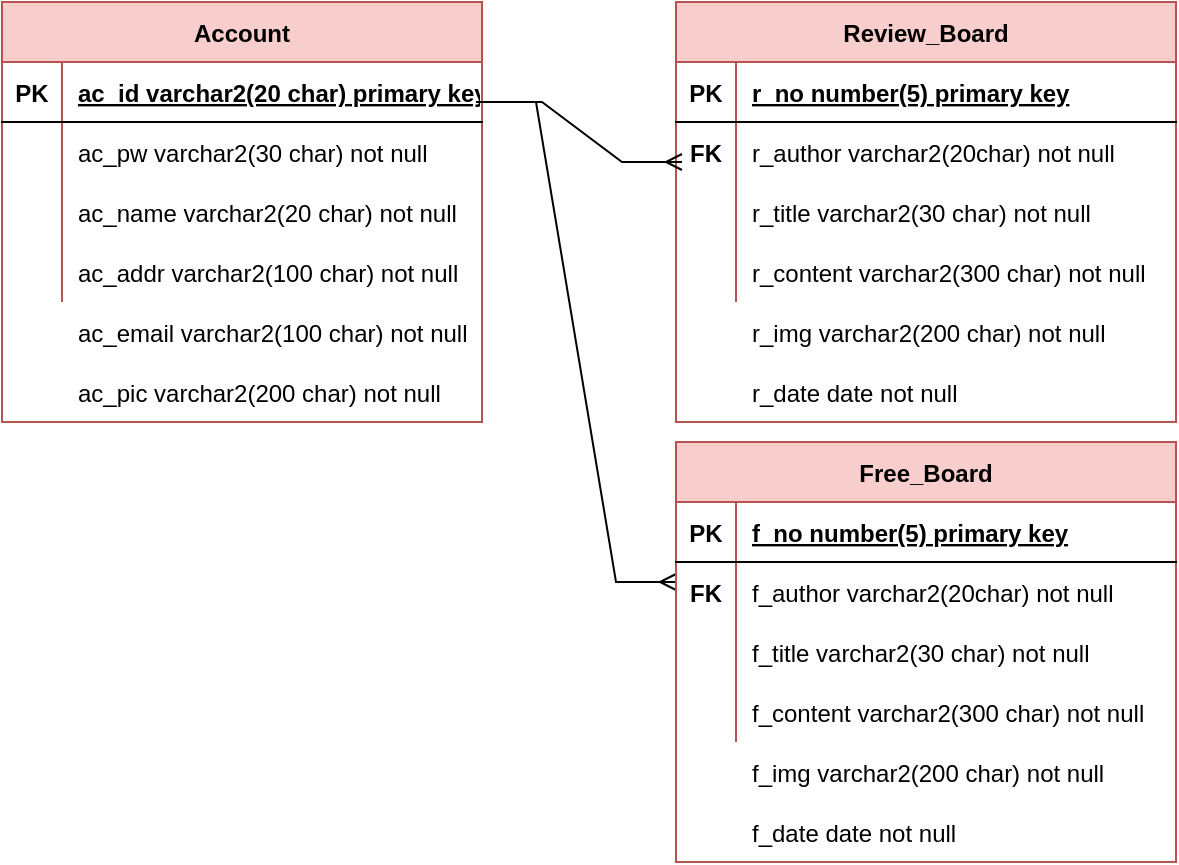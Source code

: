 <mxfile version="20.7.4" type="device"><diagram id="vhLI6cnd5oFSZQUcII5j" name="페이지-1"><mxGraphModel dx="1877" dy="491" grid="1" gridSize="10" guides="1" tooltips="1" connect="1" arrows="1" fold="1" page="1" pageScale="1" pageWidth="827" pageHeight="1169" math="0" shadow="0"><root><mxCell id="0"/><mxCell id="1" parent="0"/><mxCell id="Y5ddmIMWWDbUkezi9Xbe-16" value="Account" style="shape=table;startSize=30;container=1;collapsible=1;childLayout=tableLayout;fixedRows=1;rowLines=0;fontStyle=1;align=center;resizeLast=1;fillColor=#f8cecc;strokeColor=#b85450;" parent="1" vertex="1"><mxGeometry x="-827" width="240" height="210" as="geometry"/></mxCell><mxCell id="Y5ddmIMWWDbUkezi9Xbe-17" value="" style="shape=tableRow;horizontal=0;startSize=0;swimlaneHead=0;swimlaneBody=0;fillColor=none;collapsible=0;dropTarget=0;points=[[0,0.5],[1,0.5]];portConstraint=eastwest;top=0;left=0;right=0;bottom=1;" parent="Y5ddmIMWWDbUkezi9Xbe-16" vertex="1"><mxGeometry y="30" width="240" height="30" as="geometry"/></mxCell><mxCell id="Y5ddmIMWWDbUkezi9Xbe-18" value="PK" style="shape=partialRectangle;connectable=0;fillColor=none;top=0;left=0;bottom=0;right=0;fontStyle=1;overflow=hidden;" parent="Y5ddmIMWWDbUkezi9Xbe-17" vertex="1"><mxGeometry width="30" height="30" as="geometry"><mxRectangle width="30" height="30" as="alternateBounds"/></mxGeometry></mxCell><mxCell id="Y5ddmIMWWDbUkezi9Xbe-19" value="ac_id varchar2(20 char) primary key" style="shape=partialRectangle;connectable=0;fillColor=none;top=0;left=0;bottom=0;right=0;align=left;spacingLeft=6;fontStyle=5;overflow=hidden;" parent="Y5ddmIMWWDbUkezi9Xbe-17" vertex="1"><mxGeometry x="30" width="210" height="30" as="geometry"><mxRectangle width="210" height="30" as="alternateBounds"/></mxGeometry></mxCell><mxCell id="Y5ddmIMWWDbUkezi9Xbe-20" value="" style="shape=tableRow;horizontal=0;startSize=0;swimlaneHead=0;swimlaneBody=0;fillColor=none;collapsible=0;dropTarget=0;points=[[0,0.5],[1,0.5]];portConstraint=eastwest;top=0;left=0;right=0;bottom=0;" parent="Y5ddmIMWWDbUkezi9Xbe-16" vertex="1"><mxGeometry y="60" width="240" height="30" as="geometry"/></mxCell><mxCell id="Y5ddmIMWWDbUkezi9Xbe-21" value="" style="shape=partialRectangle;connectable=0;fillColor=none;top=0;left=0;bottom=0;right=0;editable=1;overflow=hidden;" parent="Y5ddmIMWWDbUkezi9Xbe-20" vertex="1"><mxGeometry width="30" height="30" as="geometry"><mxRectangle width="30" height="30" as="alternateBounds"/></mxGeometry></mxCell><mxCell id="Y5ddmIMWWDbUkezi9Xbe-22" value="ac_pw varchar2(30 char) not null" style="shape=partialRectangle;connectable=0;fillColor=none;top=0;left=0;bottom=0;right=0;align=left;spacingLeft=6;overflow=hidden;" parent="Y5ddmIMWWDbUkezi9Xbe-20" vertex="1"><mxGeometry x="30" width="210" height="30" as="geometry"><mxRectangle width="210" height="30" as="alternateBounds"/></mxGeometry></mxCell><mxCell id="Y5ddmIMWWDbUkezi9Xbe-23" value="" style="shape=tableRow;horizontal=0;startSize=0;swimlaneHead=0;swimlaneBody=0;fillColor=none;collapsible=0;dropTarget=0;points=[[0,0.5],[1,0.5]];portConstraint=eastwest;top=0;left=0;right=0;bottom=0;" parent="Y5ddmIMWWDbUkezi9Xbe-16" vertex="1"><mxGeometry y="90" width="240" height="30" as="geometry"/></mxCell><mxCell id="Y5ddmIMWWDbUkezi9Xbe-24" value="" style="shape=partialRectangle;connectable=0;fillColor=none;top=0;left=0;bottom=0;right=0;editable=1;overflow=hidden;" parent="Y5ddmIMWWDbUkezi9Xbe-23" vertex="1"><mxGeometry width="30" height="30" as="geometry"><mxRectangle width="30" height="30" as="alternateBounds"/></mxGeometry></mxCell><mxCell id="Y5ddmIMWWDbUkezi9Xbe-25" value="ac_name varchar2(20 char) not null" style="shape=partialRectangle;connectable=0;fillColor=none;top=0;left=0;bottom=0;right=0;align=left;spacingLeft=6;overflow=hidden;" parent="Y5ddmIMWWDbUkezi9Xbe-23" vertex="1"><mxGeometry x="30" width="210" height="30" as="geometry"><mxRectangle width="210" height="30" as="alternateBounds"/></mxGeometry></mxCell><mxCell id="Y5ddmIMWWDbUkezi9Xbe-26" value="" style="shape=tableRow;horizontal=0;startSize=0;swimlaneHead=0;swimlaneBody=0;fillColor=none;collapsible=0;dropTarget=0;points=[[0,0.5],[1,0.5]];portConstraint=eastwest;top=0;left=0;right=0;bottom=0;" parent="Y5ddmIMWWDbUkezi9Xbe-16" vertex="1"><mxGeometry y="120" width="240" height="30" as="geometry"/></mxCell><mxCell id="Y5ddmIMWWDbUkezi9Xbe-27" value="" style="shape=partialRectangle;connectable=0;fillColor=none;top=0;left=0;bottom=0;right=0;editable=1;overflow=hidden;" parent="Y5ddmIMWWDbUkezi9Xbe-26" vertex="1"><mxGeometry width="30" height="30" as="geometry"><mxRectangle width="30" height="30" as="alternateBounds"/></mxGeometry></mxCell><mxCell id="Y5ddmIMWWDbUkezi9Xbe-28" value="ac_addr varchar2(100 char) not null" style="shape=partialRectangle;connectable=0;fillColor=none;top=0;left=0;bottom=0;right=0;align=left;spacingLeft=6;overflow=hidden;" parent="Y5ddmIMWWDbUkezi9Xbe-26" vertex="1"><mxGeometry x="30" width="210" height="30" as="geometry"><mxRectangle width="210" height="30" as="alternateBounds"/></mxGeometry></mxCell><mxCell id="Y5ddmIMWWDbUkezi9Xbe-30" value="ac_email varchar2(100 char) not null" style="shape=partialRectangle;connectable=0;fillColor=none;top=0;left=0;bottom=0;right=0;align=left;spacingLeft=6;overflow=hidden;" parent="1" vertex="1"><mxGeometry x="-797" y="150" width="210" height="30" as="geometry"><mxRectangle width="210" height="30" as="alternateBounds"/></mxGeometry></mxCell><mxCell id="Y5ddmIMWWDbUkezi9Xbe-31" value="ac_pic varchar2(200 char) not null" style="shape=partialRectangle;connectable=0;fillColor=none;top=0;left=0;bottom=0;right=0;align=left;spacingLeft=6;overflow=hidden;" parent="1" vertex="1"><mxGeometry x="-797" y="180" width="210" height="30" as="geometry"><mxRectangle width="210" height="30" as="alternateBounds"/></mxGeometry></mxCell><mxCell id="Y5ddmIMWWDbUkezi9Xbe-35" value="Review_Board" style="shape=table;startSize=30;container=1;collapsible=1;childLayout=tableLayout;fixedRows=1;rowLines=0;fontStyle=1;align=center;resizeLast=1;fillColor=#f8cecc;strokeColor=#b85450;" parent="1" vertex="1"><mxGeometry x="-490" width="250" height="210" as="geometry"/></mxCell><mxCell id="Y5ddmIMWWDbUkezi9Xbe-36" value="" style="shape=tableRow;horizontal=0;startSize=0;swimlaneHead=0;swimlaneBody=0;fillColor=none;collapsible=0;dropTarget=0;points=[[0,0.5],[1,0.5]];portConstraint=eastwest;top=0;left=0;right=0;bottom=1;" parent="Y5ddmIMWWDbUkezi9Xbe-35" vertex="1"><mxGeometry y="30" width="250" height="30" as="geometry"/></mxCell><mxCell id="Y5ddmIMWWDbUkezi9Xbe-37" value="PK" style="shape=partialRectangle;connectable=0;fillColor=none;top=0;left=0;bottom=0;right=0;fontStyle=1;overflow=hidden;" parent="Y5ddmIMWWDbUkezi9Xbe-36" vertex="1"><mxGeometry width="30" height="30" as="geometry"><mxRectangle width="30" height="30" as="alternateBounds"/></mxGeometry></mxCell><mxCell id="Y5ddmIMWWDbUkezi9Xbe-38" value="r_no number(5) primary key" style="shape=partialRectangle;connectable=0;fillColor=none;top=0;left=0;bottom=0;right=0;align=left;spacingLeft=6;fontStyle=5;overflow=hidden;" parent="Y5ddmIMWWDbUkezi9Xbe-36" vertex="1"><mxGeometry x="30" width="220" height="30" as="geometry"><mxRectangle width="220" height="30" as="alternateBounds"/></mxGeometry></mxCell><mxCell id="Y5ddmIMWWDbUkezi9Xbe-39" value="" style="shape=tableRow;horizontal=0;startSize=0;swimlaneHead=0;swimlaneBody=0;fillColor=none;collapsible=0;dropTarget=0;points=[[0,0.5],[1,0.5]];portConstraint=eastwest;top=0;left=0;right=0;bottom=0;" parent="Y5ddmIMWWDbUkezi9Xbe-35" vertex="1"><mxGeometry y="60" width="250" height="30" as="geometry"/></mxCell><mxCell id="Y5ddmIMWWDbUkezi9Xbe-40" value="" style="shape=partialRectangle;connectable=0;fillColor=none;top=0;left=0;bottom=0;right=0;editable=1;overflow=hidden;" parent="Y5ddmIMWWDbUkezi9Xbe-39" vertex="1"><mxGeometry width="30" height="30" as="geometry"><mxRectangle width="30" height="30" as="alternateBounds"/></mxGeometry></mxCell><mxCell id="Y5ddmIMWWDbUkezi9Xbe-41" value="r_author varchar2(20char) not null" style="shape=partialRectangle;connectable=0;fillColor=none;top=0;left=0;bottom=0;right=0;align=left;spacingLeft=6;overflow=hidden;" parent="Y5ddmIMWWDbUkezi9Xbe-39" vertex="1"><mxGeometry x="30" width="220" height="30" as="geometry"><mxRectangle width="220" height="30" as="alternateBounds"/></mxGeometry></mxCell><mxCell id="Y5ddmIMWWDbUkezi9Xbe-42" value="" style="shape=tableRow;horizontal=0;startSize=0;swimlaneHead=0;swimlaneBody=0;fillColor=none;collapsible=0;dropTarget=0;points=[[0,0.5],[1,0.5]];portConstraint=eastwest;top=0;left=0;right=0;bottom=0;" parent="Y5ddmIMWWDbUkezi9Xbe-35" vertex="1"><mxGeometry y="90" width="250" height="30" as="geometry"/></mxCell><mxCell id="Y5ddmIMWWDbUkezi9Xbe-43" value="" style="shape=partialRectangle;connectable=0;fillColor=none;top=0;left=0;bottom=0;right=0;editable=1;overflow=hidden;" parent="Y5ddmIMWWDbUkezi9Xbe-42" vertex="1"><mxGeometry width="30" height="30" as="geometry"><mxRectangle width="30" height="30" as="alternateBounds"/></mxGeometry></mxCell><mxCell id="Y5ddmIMWWDbUkezi9Xbe-44" value="r_title varchar2(30 char) not null" style="shape=partialRectangle;connectable=0;fillColor=none;top=0;left=0;bottom=0;right=0;align=left;spacingLeft=6;overflow=hidden;" parent="Y5ddmIMWWDbUkezi9Xbe-42" vertex="1"><mxGeometry x="30" width="220" height="30" as="geometry"><mxRectangle width="220" height="30" as="alternateBounds"/></mxGeometry></mxCell><mxCell id="Y5ddmIMWWDbUkezi9Xbe-45" value="" style="shape=tableRow;horizontal=0;startSize=0;swimlaneHead=0;swimlaneBody=0;fillColor=none;collapsible=0;dropTarget=0;points=[[0,0.5],[1,0.5]];portConstraint=eastwest;top=0;left=0;right=0;bottom=0;" parent="Y5ddmIMWWDbUkezi9Xbe-35" vertex="1"><mxGeometry y="120" width="250" height="30" as="geometry"/></mxCell><mxCell id="Y5ddmIMWWDbUkezi9Xbe-46" value="" style="shape=partialRectangle;connectable=0;fillColor=none;top=0;left=0;bottom=0;right=0;editable=1;overflow=hidden;" parent="Y5ddmIMWWDbUkezi9Xbe-45" vertex="1"><mxGeometry width="30" height="30" as="geometry"><mxRectangle width="30" height="30" as="alternateBounds"/></mxGeometry></mxCell><mxCell id="Y5ddmIMWWDbUkezi9Xbe-47" value="r_content varchar2(300 char) not null" style="shape=partialRectangle;connectable=0;fillColor=none;top=0;left=0;bottom=0;right=0;align=left;spacingLeft=6;overflow=hidden;" parent="Y5ddmIMWWDbUkezi9Xbe-45" vertex="1"><mxGeometry x="30" width="220" height="30" as="geometry"><mxRectangle width="220" height="30" as="alternateBounds"/></mxGeometry></mxCell><mxCell id="Y5ddmIMWWDbUkezi9Xbe-48" value="r_img varchar2(200 char) not null" style="shape=partialRectangle;connectable=0;fillColor=none;top=0;left=0;bottom=0;right=0;align=left;spacingLeft=6;overflow=hidden;" parent="1" vertex="1"><mxGeometry x="-460" y="150" width="210" height="30" as="geometry"><mxRectangle width="210" height="30" as="alternateBounds"/></mxGeometry></mxCell><mxCell id="Y5ddmIMWWDbUkezi9Xbe-49" value="r_date date not null" style="shape=partialRectangle;connectable=0;fillColor=none;top=0;left=0;bottom=0;right=0;align=left;spacingLeft=6;overflow=hidden;" parent="1" vertex="1"><mxGeometry x="-460" y="180" width="210" height="30" as="geometry"><mxRectangle width="210" height="30" as="alternateBounds"/></mxGeometry></mxCell><mxCell id="Y5ddmIMWWDbUkezi9Xbe-50" value="FK" style="shape=partialRectangle;connectable=0;fillColor=none;top=0;left=0;bottom=0;right=0;fontStyle=1;overflow=hidden;" parent="1" vertex="1"><mxGeometry x="-490" y="60" width="30" height="30" as="geometry"><mxRectangle width="30" height="30" as="alternateBounds"/></mxGeometry></mxCell><mxCell id="Y5ddmIMWWDbUkezi9Xbe-54" value="" style="edgeStyle=entityRelationEdgeStyle;fontSize=12;html=1;endArrow=ERmany;rounded=0;" parent="1" edge="1"><mxGeometry width="100" height="100" relative="1" as="geometry"><mxPoint x="-587" y="50" as="sourcePoint"/><mxPoint x="-487" y="80" as="targetPoint"/></mxGeometry></mxCell><mxCell id="Y5ddmIMWWDbUkezi9Xbe-55" value="" style="edgeStyle=entityRelationEdgeStyle;fontSize=12;html=1;endArrow=ERmany;rounded=0;" parent="1" edge="1"><mxGeometry width="100" height="100" relative="1" as="geometry"><mxPoint x="-590" y="50" as="sourcePoint"/><mxPoint x="-490" y="290" as="targetPoint"/></mxGeometry></mxCell><mxCell id="Y5ddmIMWWDbUkezi9Xbe-62" value="Free_Board" style="shape=table;startSize=30;container=1;collapsible=1;childLayout=tableLayout;fixedRows=1;rowLines=0;fontStyle=1;align=center;resizeLast=1;fillColor=#f8cecc;strokeColor=#b85450;" parent="1" vertex="1"><mxGeometry x="-490" y="220" width="250" height="210" as="geometry"/></mxCell><mxCell id="Y5ddmIMWWDbUkezi9Xbe-63" value="" style="shape=tableRow;horizontal=0;startSize=0;swimlaneHead=0;swimlaneBody=0;fillColor=none;collapsible=0;dropTarget=0;points=[[0,0.5],[1,0.5]];portConstraint=eastwest;top=0;left=0;right=0;bottom=1;" parent="Y5ddmIMWWDbUkezi9Xbe-62" vertex="1"><mxGeometry y="30" width="250" height="30" as="geometry"/></mxCell><mxCell id="Y5ddmIMWWDbUkezi9Xbe-64" value="PK" style="shape=partialRectangle;connectable=0;fillColor=none;top=0;left=0;bottom=0;right=0;fontStyle=1;overflow=hidden;" parent="Y5ddmIMWWDbUkezi9Xbe-63" vertex="1"><mxGeometry width="30" height="30" as="geometry"><mxRectangle width="30" height="30" as="alternateBounds"/></mxGeometry></mxCell><mxCell id="Y5ddmIMWWDbUkezi9Xbe-65" value="f_no number(5) primary key" style="shape=partialRectangle;connectable=0;fillColor=none;top=0;left=0;bottom=0;right=0;align=left;spacingLeft=6;fontStyle=5;overflow=hidden;" parent="Y5ddmIMWWDbUkezi9Xbe-63" vertex="1"><mxGeometry x="30" width="220" height="30" as="geometry"><mxRectangle width="220" height="30" as="alternateBounds"/></mxGeometry></mxCell><mxCell id="Y5ddmIMWWDbUkezi9Xbe-66" value="" style="shape=tableRow;horizontal=0;startSize=0;swimlaneHead=0;swimlaneBody=0;fillColor=none;collapsible=0;dropTarget=0;points=[[0,0.5],[1,0.5]];portConstraint=eastwest;top=0;left=0;right=0;bottom=0;" parent="Y5ddmIMWWDbUkezi9Xbe-62" vertex="1"><mxGeometry y="60" width="250" height="30" as="geometry"/></mxCell><mxCell id="Y5ddmIMWWDbUkezi9Xbe-67" value="" style="shape=partialRectangle;connectable=0;fillColor=none;top=0;left=0;bottom=0;right=0;editable=1;overflow=hidden;" parent="Y5ddmIMWWDbUkezi9Xbe-66" vertex="1"><mxGeometry width="30" height="30" as="geometry"><mxRectangle width="30" height="30" as="alternateBounds"/></mxGeometry></mxCell><mxCell id="Y5ddmIMWWDbUkezi9Xbe-68" value="f_author varchar2(20char) not null" style="shape=partialRectangle;connectable=0;fillColor=none;top=0;left=0;bottom=0;right=0;align=left;spacingLeft=6;overflow=hidden;" parent="Y5ddmIMWWDbUkezi9Xbe-66" vertex="1"><mxGeometry x="30" width="220" height="30" as="geometry"><mxRectangle width="220" height="30" as="alternateBounds"/></mxGeometry></mxCell><mxCell id="Y5ddmIMWWDbUkezi9Xbe-69" value="" style="shape=tableRow;horizontal=0;startSize=0;swimlaneHead=0;swimlaneBody=0;fillColor=none;collapsible=0;dropTarget=0;points=[[0,0.5],[1,0.5]];portConstraint=eastwest;top=0;left=0;right=0;bottom=0;" parent="Y5ddmIMWWDbUkezi9Xbe-62" vertex="1"><mxGeometry y="90" width="250" height="30" as="geometry"/></mxCell><mxCell id="Y5ddmIMWWDbUkezi9Xbe-70" value="" style="shape=partialRectangle;connectable=0;fillColor=none;top=0;left=0;bottom=0;right=0;editable=1;overflow=hidden;" parent="Y5ddmIMWWDbUkezi9Xbe-69" vertex="1"><mxGeometry width="30" height="30" as="geometry"><mxRectangle width="30" height="30" as="alternateBounds"/></mxGeometry></mxCell><mxCell id="Y5ddmIMWWDbUkezi9Xbe-71" value="f_title varchar2(30 char) not null" style="shape=partialRectangle;connectable=0;fillColor=none;top=0;left=0;bottom=0;right=0;align=left;spacingLeft=6;overflow=hidden;" parent="Y5ddmIMWWDbUkezi9Xbe-69" vertex="1"><mxGeometry x="30" width="220" height="30" as="geometry"><mxRectangle width="220" height="30" as="alternateBounds"/></mxGeometry></mxCell><mxCell id="Y5ddmIMWWDbUkezi9Xbe-72" value="" style="shape=tableRow;horizontal=0;startSize=0;swimlaneHead=0;swimlaneBody=0;fillColor=none;collapsible=0;dropTarget=0;points=[[0,0.5],[1,0.5]];portConstraint=eastwest;top=0;left=0;right=0;bottom=0;" parent="Y5ddmIMWWDbUkezi9Xbe-62" vertex="1"><mxGeometry y="120" width="250" height="30" as="geometry"/></mxCell><mxCell id="Y5ddmIMWWDbUkezi9Xbe-73" value="" style="shape=partialRectangle;connectable=0;fillColor=none;top=0;left=0;bottom=0;right=0;editable=1;overflow=hidden;" parent="Y5ddmIMWWDbUkezi9Xbe-72" vertex="1"><mxGeometry width="30" height="30" as="geometry"><mxRectangle width="30" height="30" as="alternateBounds"/></mxGeometry></mxCell><mxCell id="Y5ddmIMWWDbUkezi9Xbe-74" value="f_content varchar2(300 char) not null" style="shape=partialRectangle;connectable=0;fillColor=none;top=0;left=0;bottom=0;right=0;align=left;spacingLeft=6;overflow=hidden;" parent="Y5ddmIMWWDbUkezi9Xbe-72" vertex="1"><mxGeometry x="30" width="220" height="30" as="geometry"><mxRectangle width="220" height="30" as="alternateBounds"/></mxGeometry></mxCell><mxCell id="Y5ddmIMWWDbUkezi9Xbe-75" value="f_img varchar2(200 char) not null" style="shape=partialRectangle;connectable=0;fillColor=none;top=0;left=0;bottom=0;right=0;align=left;spacingLeft=6;overflow=hidden;" parent="1" vertex="1"><mxGeometry x="-460" y="370" width="210" height="30" as="geometry"><mxRectangle width="210" height="30" as="alternateBounds"/></mxGeometry></mxCell><mxCell id="Y5ddmIMWWDbUkezi9Xbe-76" value="f_date date not null" style="shape=partialRectangle;connectable=0;fillColor=none;top=0;left=0;bottom=0;right=0;align=left;spacingLeft=6;overflow=hidden;" parent="1" vertex="1"><mxGeometry x="-460" y="400" width="210" height="30" as="geometry"><mxRectangle width="210" height="30" as="alternateBounds"/></mxGeometry></mxCell><mxCell id="Y5ddmIMWWDbUkezi9Xbe-77" value="FK" style="shape=partialRectangle;connectable=0;fillColor=none;top=0;left=0;bottom=0;right=0;fontStyle=1;overflow=hidden;" parent="1" vertex="1"><mxGeometry x="-490" y="280" width="30" height="30" as="geometry"><mxRectangle width="30" height="30" as="alternateBounds"/></mxGeometry></mxCell></root></mxGraphModel></diagram></mxfile>
